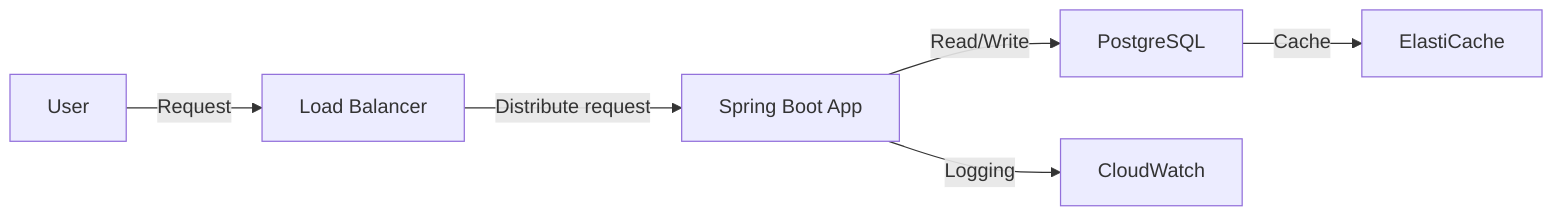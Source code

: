 graph LR
    A["User"] -->|Request| B["Load Balancer"]
    B["Load Balancer"] -->|Distribute request| C["Spring Boot App"]
    C["Spring Boot App"] -->|Read/Write| D["PostgreSQL"]
    D["PostgreSQL"] -->|Cache| E["ElastiCache"]
    C["Spring Boot App"] -->|Logging| F["CloudWatch"]